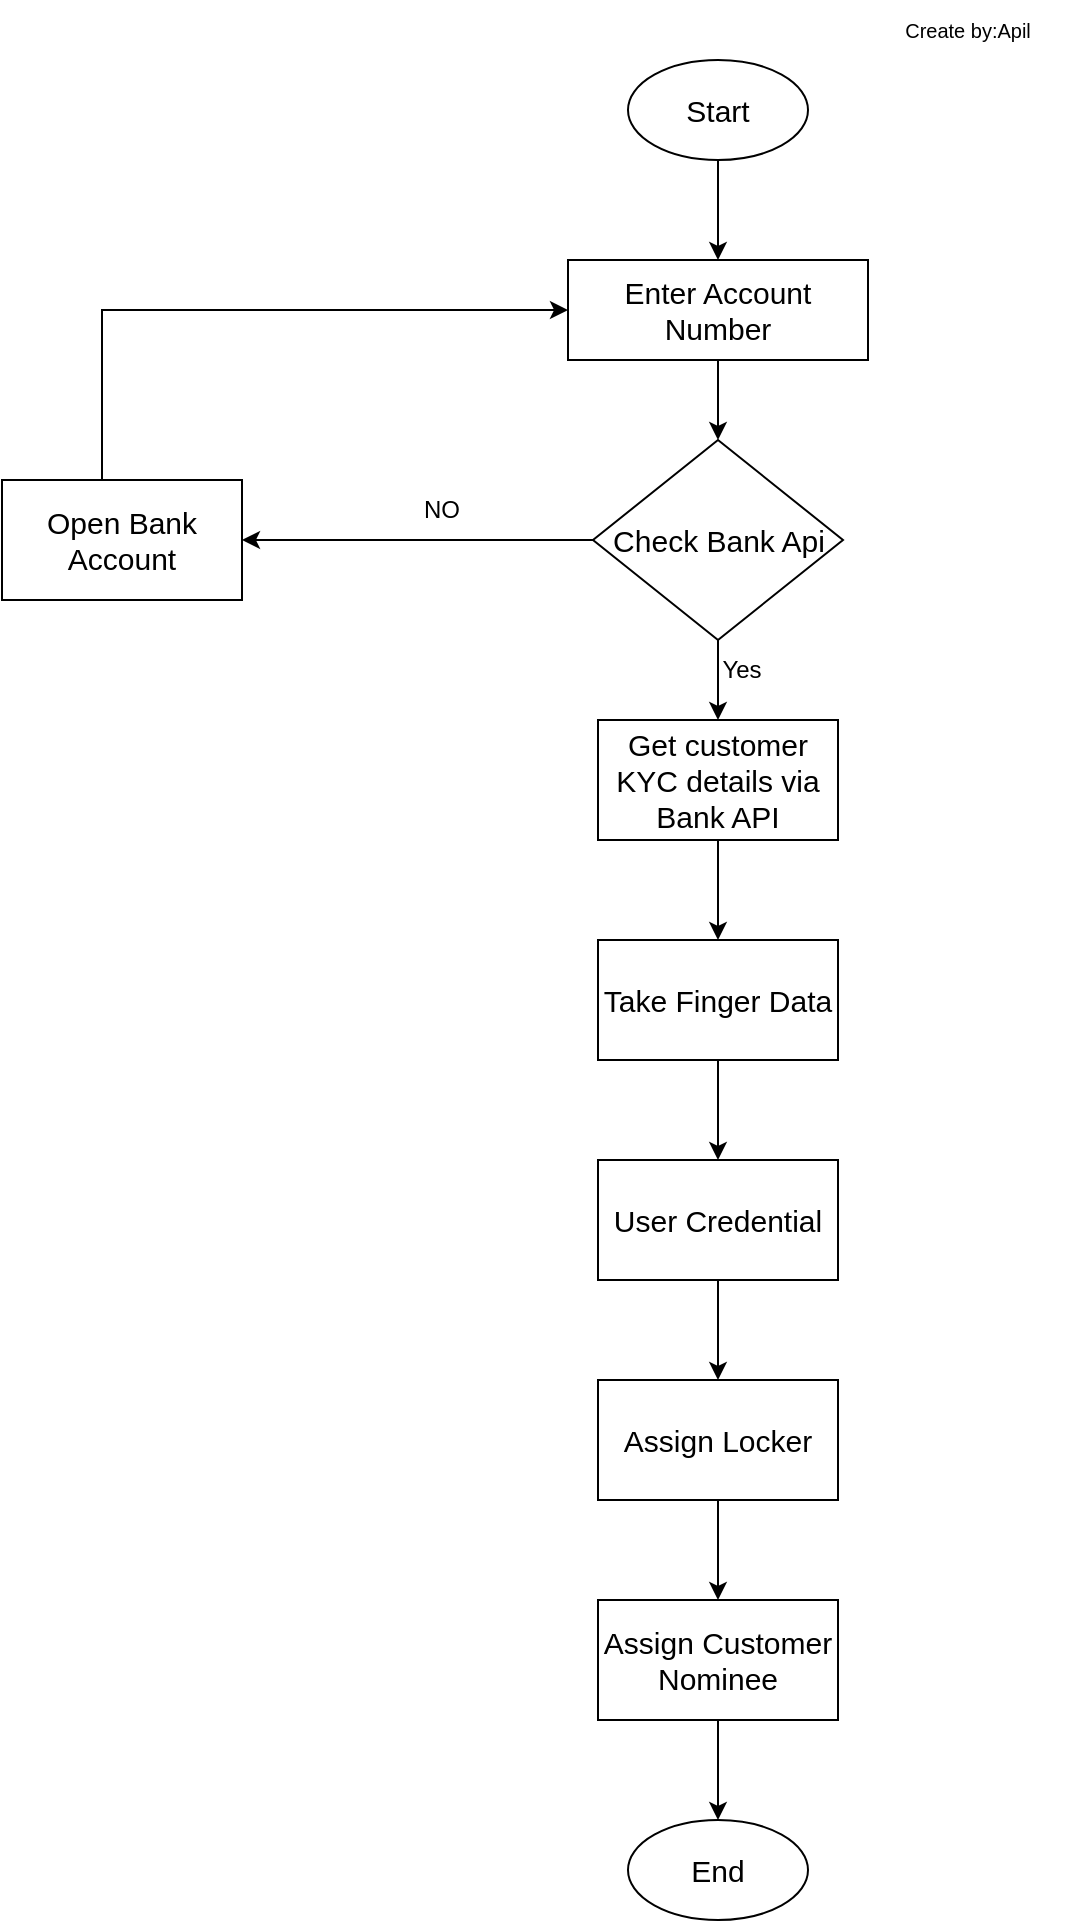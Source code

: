 <mxfile version="21.6.9" type="github">
  <diagram name="Page-1" id="cqiVlCcLflOw0s2MbC7h">
    <mxGraphModel dx="1036" dy="544" grid="1" gridSize="10" guides="1" tooltips="1" connect="1" arrows="1" fold="1" page="1" pageScale="1" pageWidth="850" pageHeight="1100" math="0" shadow="0">
      <root>
        <mxCell id="0" />
        <mxCell id="1" parent="0" />
        <mxCell id="ZytkhdUL_DVWhSjxcokp-8" style="edgeStyle=orthogonalEdgeStyle;rounded=0;orthogonalLoop=1;jettySize=auto;html=1;entryX=0.5;entryY=0;entryDx=0;entryDy=0;fontSize=15;" parent="1" source="ZytkhdUL_DVWhSjxcokp-1" target="ZytkhdUL_DVWhSjxcokp-3" edge="1">
          <mxGeometry relative="1" as="geometry" />
        </mxCell>
        <mxCell id="ZytkhdUL_DVWhSjxcokp-1" value="Start" style="ellipse;whiteSpace=wrap;html=1;fontSize=15;" parent="1" vertex="1">
          <mxGeometry x="393" y="40" width="90" height="50" as="geometry" />
        </mxCell>
        <mxCell id="ZytkhdUL_DVWhSjxcokp-4" style="edgeStyle=orthogonalEdgeStyle;rounded=0;orthogonalLoop=1;jettySize=auto;html=1;entryX=1;entryY=0.5;entryDx=0;entryDy=0;fontSize=15;" parent="1" source="ZytkhdUL_DVWhSjxcokp-2" target="ZytkhdUL_DVWhSjxcokp-5" edge="1">
          <mxGeometry relative="1" as="geometry">
            <mxPoint x="190" y="280" as="targetPoint" />
          </mxGeometry>
        </mxCell>
        <mxCell id="ZytkhdUL_DVWhSjxcokp-10" style="edgeStyle=orthogonalEdgeStyle;rounded=0;orthogonalLoop=1;jettySize=auto;html=1;entryX=0.5;entryY=0;entryDx=0;entryDy=0;fontSize=15;" parent="1" source="ZytkhdUL_DVWhSjxcokp-2" target="ZytkhdUL_DVWhSjxcokp-11" edge="1">
          <mxGeometry relative="1" as="geometry">
            <mxPoint x="438" y="410" as="targetPoint" />
          </mxGeometry>
        </mxCell>
        <mxCell id="ZytkhdUL_DVWhSjxcokp-2" value="Check Bank Api" style="rhombus;whiteSpace=wrap;html=1;fontSize=15;" parent="1" vertex="1">
          <mxGeometry x="375.5" y="230" width="125" height="100" as="geometry" />
        </mxCell>
        <mxCell id="ZytkhdUL_DVWhSjxcokp-9" style="edgeStyle=orthogonalEdgeStyle;rounded=0;orthogonalLoop=1;jettySize=auto;html=1;entryX=0.5;entryY=0;entryDx=0;entryDy=0;fontSize=15;" parent="1" source="ZytkhdUL_DVWhSjxcokp-3" target="ZytkhdUL_DVWhSjxcokp-2" edge="1">
          <mxGeometry relative="1" as="geometry" />
        </mxCell>
        <mxCell id="ZytkhdUL_DVWhSjxcokp-3" value="Enter Account Number" style="rounded=0;whiteSpace=wrap;html=1;fontSize=15;" parent="1" vertex="1">
          <mxGeometry x="363" y="140" width="150" height="50" as="geometry" />
        </mxCell>
        <mxCell id="ZytkhdUL_DVWhSjxcokp-6" style="edgeStyle=orthogonalEdgeStyle;rounded=0;orthogonalLoop=1;jettySize=auto;html=1;entryX=0;entryY=0.5;entryDx=0;entryDy=0;fontSize=15;" parent="1" source="ZytkhdUL_DVWhSjxcokp-5" target="ZytkhdUL_DVWhSjxcokp-3" edge="1">
          <mxGeometry relative="1" as="geometry">
            <Array as="points">
              <mxPoint x="130" y="165" />
            </Array>
          </mxGeometry>
        </mxCell>
        <mxCell id="ZytkhdUL_DVWhSjxcokp-5" value="Open Bank Account" style="rounded=0;whiteSpace=wrap;html=1;fontSize=15;" parent="1" vertex="1">
          <mxGeometry x="80" y="250" width="120" height="60" as="geometry" />
        </mxCell>
        <mxCell id="ZytkhdUL_DVWhSjxcokp-18" style="edgeStyle=orthogonalEdgeStyle;rounded=0;orthogonalLoop=1;jettySize=auto;html=1;entryX=0.5;entryY=0;entryDx=0;entryDy=0;" parent="1" source="ZytkhdUL_DVWhSjxcokp-11" target="ZytkhdUL_DVWhSjxcokp-12" edge="1">
          <mxGeometry relative="1" as="geometry" />
        </mxCell>
        <mxCell id="ZytkhdUL_DVWhSjxcokp-11" value="Get customer KYC details via Bank API" style="rounded=0;whiteSpace=wrap;html=1;fontSize=15;" parent="1" vertex="1">
          <mxGeometry x="378" y="370" width="120" height="60" as="geometry" />
        </mxCell>
        <mxCell id="ZytkhdUL_DVWhSjxcokp-19" style="edgeStyle=orthogonalEdgeStyle;rounded=0;orthogonalLoop=1;jettySize=auto;html=1;entryX=0.5;entryY=0;entryDx=0;entryDy=0;" parent="1" source="ZytkhdUL_DVWhSjxcokp-12" target="ZytkhdUL_DVWhSjxcokp-13" edge="1">
          <mxGeometry relative="1" as="geometry" />
        </mxCell>
        <mxCell id="ZytkhdUL_DVWhSjxcokp-12" value="Take Finger Data" style="rounded=0;whiteSpace=wrap;html=1;fontSize=15;" parent="1" vertex="1">
          <mxGeometry x="378" y="480" width="120" height="60" as="geometry" />
        </mxCell>
        <mxCell id="ZytkhdUL_DVWhSjxcokp-20" style="edgeStyle=orthogonalEdgeStyle;rounded=0;orthogonalLoop=1;jettySize=auto;html=1;entryX=0.5;entryY=0;entryDx=0;entryDy=0;" parent="1" source="ZytkhdUL_DVWhSjxcokp-13" target="ZytkhdUL_DVWhSjxcokp-14" edge="1">
          <mxGeometry relative="1" as="geometry" />
        </mxCell>
        <mxCell id="ZytkhdUL_DVWhSjxcokp-13" value="User Credential" style="rounded=0;whiteSpace=wrap;html=1;fontSize=15;" parent="1" vertex="1">
          <mxGeometry x="378" y="590" width="120" height="60" as="geometry" />
        </mxCell>
        <mxCell id="ZytkhdUL_DVWhSjxcokp-21" style="edgeStyle=orthogonalEdgeStyle;rounded=0;orthogonalLoop=1;jettySize=auto;html=1;entryX=0.5;entryY=0;entryDx=0;entryDy=0;" parent="1" source="ZytkhdUL_DVWhSjxcokp-14" target="ZytkhdUL_DVWhSjxcokp-15" edge="1">
          <mxGeometry relative="1" as="geometry" />
        </mxCell>
        <mxCell id="ZytkhdUL_DVWhSjxcokp-14" value="Assign Locker" style="rounded=0;whiteSpace=wrap;html=1;fontSize=15;" parent="1" vertex="1">
          <mxGeometry x="378" y="700" width="120" height="60" as="geometry" />
        </mxCell>
        <mxCell id="ZytkhdUL_DVWhSjxcokp-22" style="edgeStyle=orthogonalEdgeStyle;rounded=0;orthogonalLoop=1;jettySize=auto;html=1;entryX=0.5;entryY=0;entryDx=0;entryDy=0;" parent="1" source="ZytkhdUL_DVWhSjxcokp-15" target="ZytkhdUL_DVWhSjxcokp-16" edge="1">
          <mxGeometry relative="1" as="geometry" />
        </mxCell>
        <mxCell id="ZytkhdUL_DVWhSjxcokp-15" value="Assign Customer Nominee" style="rounded=0;whiteSpace=wrap;html=1;fontSize=15;" parent="1" vertex="1">
          <mxGeometry x="378" y="810" width="120" height="60" as="geometry" />
        </mxCell>
        <mxCell id="ZytkhdUL_DVWhSjxcokp-16" value="End" style="ellipse;whiteSpace=wrap;html=1;fontSize=15;" parent="1" vertex="1">
          <mxGeometry x="393" y="920" width="90" height="50" as="geometry" />
        </mxCell>
        <mxCell id="ZytkhdUL_DVWhSjxcokp-23" value="NO" style="text;html=1;strokeColor=none;fillColor=none;align=center;verticalAlign=middle;whiteSpace=wrap;rounded=0;" parent="1" vertex="1">
          <mxGeometry x="270" y="250" width="60" height="30" as="geometry" />
        </mxCell>
        <mxCell id="ZytkhdUL_DVWhSjxcokp-27" value="Yes" style="text;html=1;strokeColor=none;fillColor=none;align=center;verticalAlign=middle;whiteSpace=wrap;rounded=0;" parent="1" vertex="1">
          <mxGeometry x="420" y="330" width="60" height="30" as="geometry" />
        </mxCell>
        <mxCell id="ZytkhdUL_DVWhSjxcokp-28" value="&lt;font style=&quot;font-size: 10px;&quot;&gt;Create by:Apil&lt;/font&gt;" style="text;html=1;strokeColor=none;fillColor=none;align=center;verticalAlign=middle;whiteSpace=wrap;rounded=0;fontSize=10;" parent="1" vertex="1">
          <mxGeometry x="513" y="10" width="100" height="30" as="geometry" />
        </mxCell>
      </root>
    </mxGraphModel>
  </diagram>
</mxfile>
